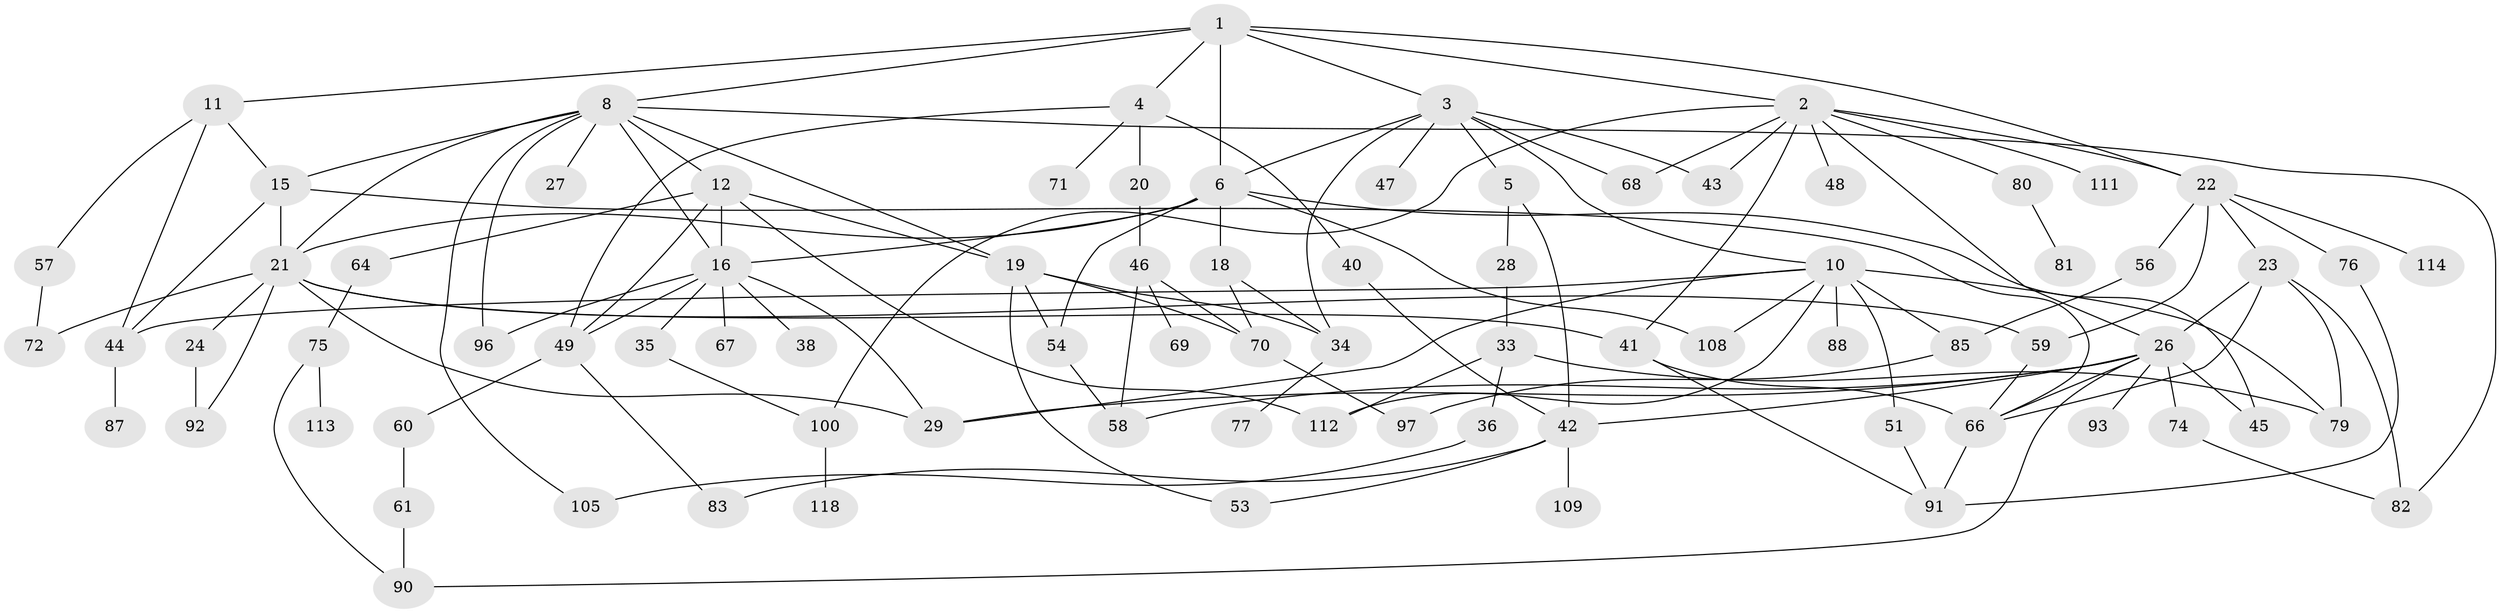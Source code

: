// Generated by graph-tools (version 1.1) at 2025/23/03/03/25 07:23:35]
// undirected, 82 vertices, 136 edges
graph export_dot {
graph [start="1"]
  node [color=gray90,style=filled];
  1 [super="+7"];
  2 [super="+78"];
  3 [super="+9"];
  4 [super="+13"];
  5;
  6 [super="+84"];
  8 [super="+94"];
  10 [super="+30"];
  11 [super="+14"];
  12 [super="+31"];
  15 [super="+17"];
  16 [super="+25"];
  18;
  19 [super="+39"];
  20;
  21;
  22 [super="+52"];
  23 [super="+62"];
  24;
  26 [super="+37"];
  27;
  28;
  29 [super="+32"];
  33 [super="+86"];
  34 [super="+65"];
  35;
  36;
  38;
  40;
  41 [super="+55"];
  42 [super="+63"];
  43;
  44 [super="+99"];
  45;
  46;
  47;
  48 [super="+89"];
  49 [super="+50"];
  51 [super="+95"];
  53;
  54;
  56;
  57 [super="+101"];
  58 [super="+115"];
  59;
  60;
  61 [super="+104"];
  64;
  66 [super="+103"];
  67;
  68;
  69;
  70 [super="+73"];
  71;
  72;
  74;
  75 [super="+106"];
  76;
  77;
  79 [super="+102"];
  80 [super="+107"];
  81;
  82 [super="+116"];
  83;
  85;
  87;
  88;
  90;
  91 [super="+98"];
  92;
  93 [super="+110"];
  96;
  97;
  100;
  105;
  108;
  109;
  111;
  112 [super="+117"];
  113;
  114;
  118;
  1 -- 2;
  1 -- 3;
  1 -- 4;
  1 -- 22;
  1 -- 8;
  1 -- 11;
  1 -- 6;
  2 -- 26;
  2 -- 41;
  2 -- 48;
  2 -- 68;
  2 -- 80;
  2 -- 111;
  2 -- 43;
  2 -- 100;
  2 -- 22;
  3 -- 5;
  3 -- 6;
  3 -- 43;
  3 -- 34;
  3 -- 68;
  3 -- 10;
  3 -- 47;
  4 -- 20;
  4 -- 40;
  4 -- 49;
  4 -- 71;
  5 -- 28;
  5 -- 42;
  6 -- 18;
  6 -- 21;
  6 -- 54;
  6 -- 16;
  6 -- 108;
  6 -- 45;
  8 -- 12;
  8 -- 19;
  8 -- 27;
  8 -- 96;
  8 -- 21;
  8 -- 105;
  8 -- 15;
  8 -- 16;
  8 -- 82;
  10 -- 44;
  10 -- 79;
  10 -- 29 [weight=2];
  10 -- 51;
  10 -- 85;
  10 -- 88;
  10 -- 108;
  10 -- 112;
  11 -- 15;
  11 -- 57;
  11 -- 44;
  12 -- 16;
  12 -- 64;
  12 -- 49;
  12 -- 19;
  12 -- 112;
  15 -- 66;
  15 -- 21;
  15 -- 44;
  16 -- 35;
  16 -- 38;
  16 -- 96;
  16 -- 49;
  16 -- 67;
  16 -- 29;
  18 -- 70;
  18 -- 34;
  19 -- 53;
  19 -- 54;
  19 -- 34;
  19 -- 70;
  20 -- 46;
  21 -- 24;
  21 -- 29;
  21 -- 72;
  21 -- 92;
  21 -- 59;
  21 -- 41;
  22 -- 23;
  22 -- 114;
  22 -- 56;
  22 -- 59;
  22 -- 76;
  23 -- 66 [weight=2];
  23 -- 82;
  23 -- 26;
  23 -- 79;
  24 -- 92;
  26 -- 93;
  26 -- 66;
  26 -- 29;
  26 -- 42;
  26 -- 74;
  26 -- 90;
  26 -- 45;
  26 -- 58;
  28 -- 33 [weight=2];
  33 -- 36;
  33 -- 112;
  33 -- 79;
  34 -- 77;
  35 -- 100;
  36 -- 105;
  40 -- 42;
  41 -- 66;
  41 -- 91;
  42 -- 83;
  42 -- 53;
  42 -- 109;
  44 -- 87;
  46 -- 69;
  46 -- 70;
  46 -- 58;
  49 -- 60;
  49 -- 83;
  51 -- 91;
  54 -- 58;
  56 -- 85;
  57 -- 72;
  59 -- 66;
  60 -- 61;
  61 -- 90;
  64 -- 75;
  66 -- 91;
  70 -- 97;
  74 -- 82;
  75 -- 113;
  75 -- 90;
  76 -- 91;
  80 -- 81;
  85 -- 97;
  100 -- 118;
}
